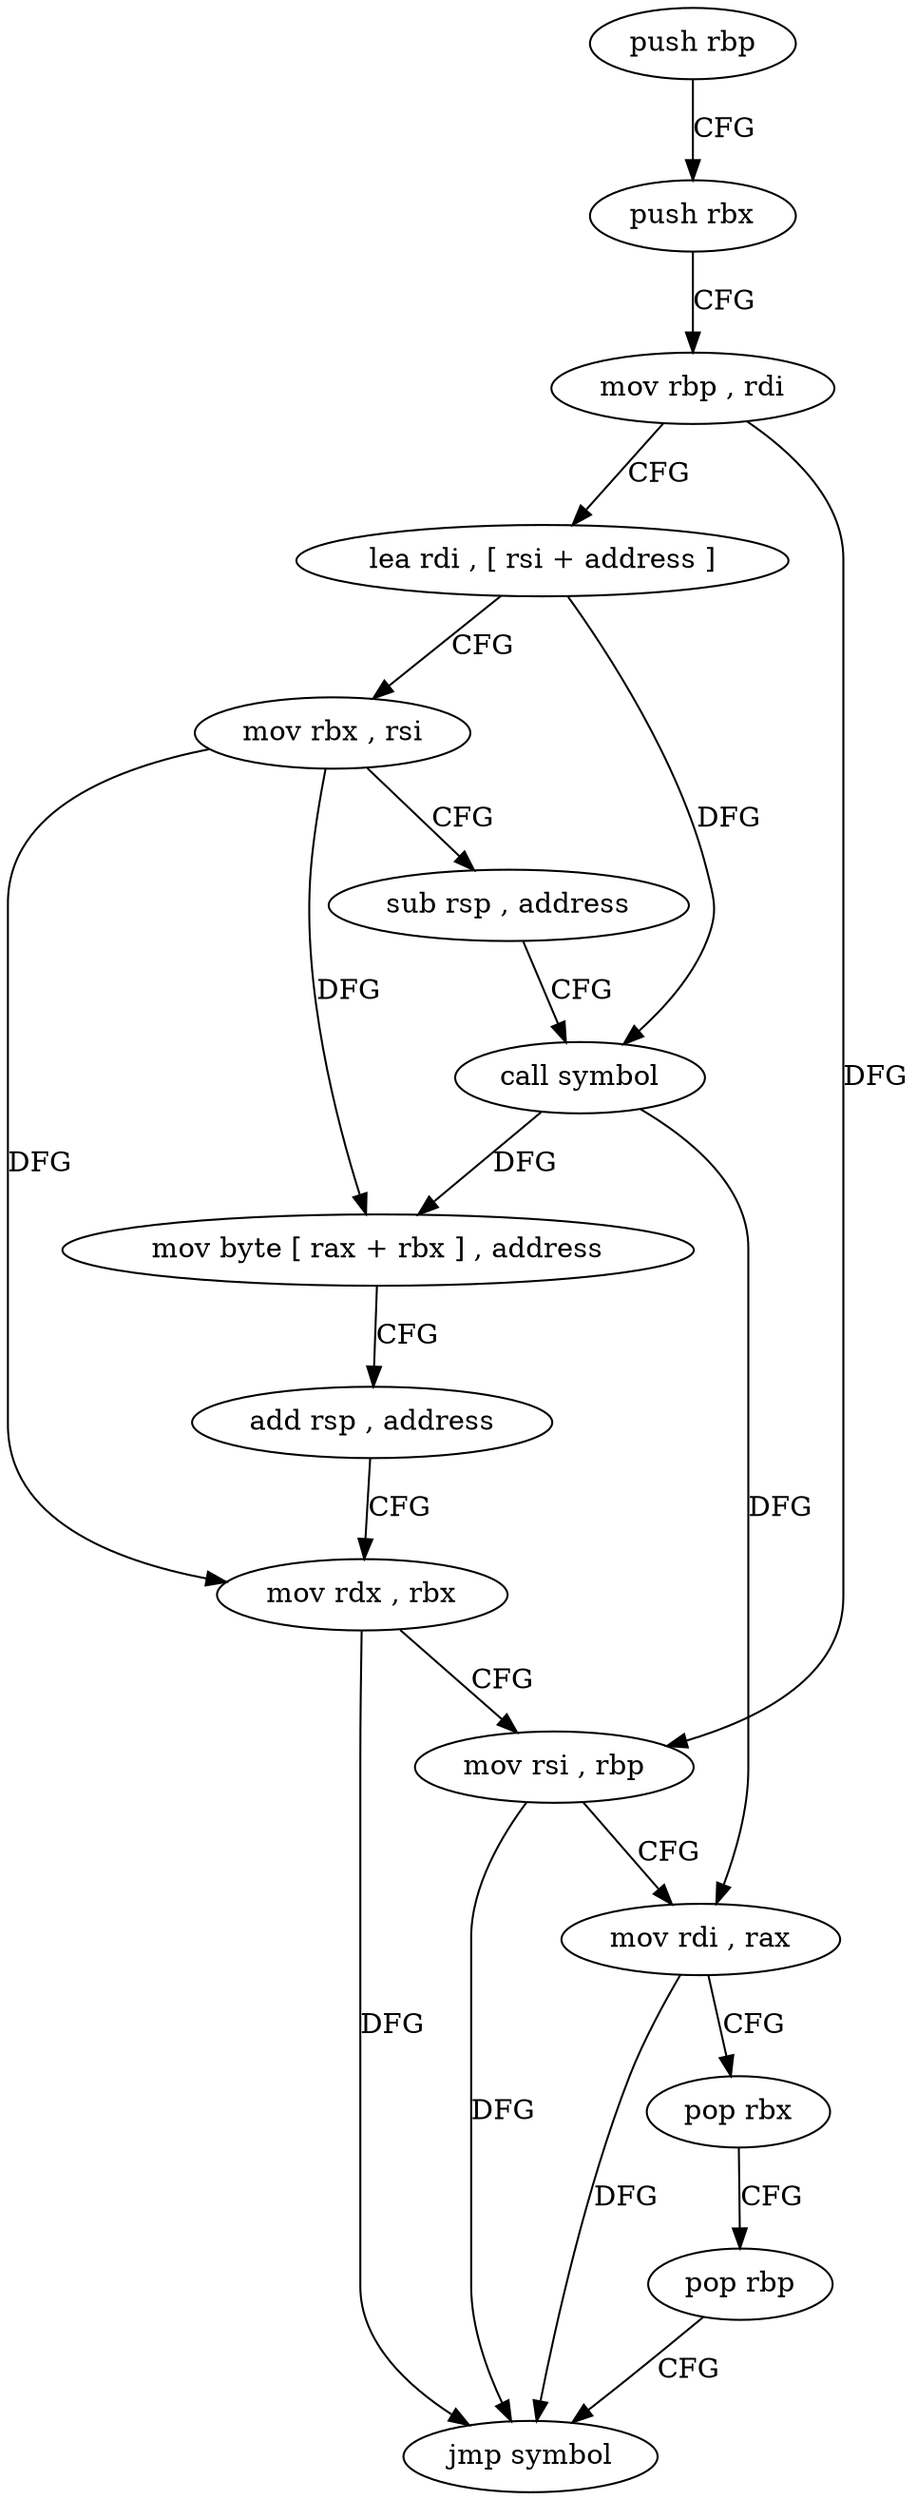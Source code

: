 digraph "func" {
"4293760" [label = "push rbp" ]
"4293761" [label = "push rbx" ]
"4293762" [label = "mov rbp , rdi" ]
"4293765" [label = "lea rdi , [ rsi + address ]" ]
"4293769" [label = "mov rbx , rsi" ]
"4293772" [label = "sub rsp , address" ]
"4293776" [label = "call symbol" ]
"4293781" [label = "mov byte [ rax + rbx ] , address" ]
"4293785" [label = "add rsp , address" ]
"4293789" [label = "mov rdx , rbx" ]
"4293792" [label = "mov rsi , rbp" ]
"4293795" [label = "mov rdi , rax" ]
"4293798" [label = "pop rbx" ]
"4293799" [label = "pop rbp" ]
"4293800" [label = "jmp symbol" ]
"4293760" -> "4293761" [ label = "CFG" ]
"4293761" -> "4293762" [ label = "CFG" ]
"4293762" -> "4293765" [ label = "CFG" ]
"4293762" -> "4293792" [ label = "DFG" ]
"4293765" -> "4293769" [ label = "CFG" ]
"4293765" -> "4293776" [ label = "DFG" ]
"4293769" -> "4293772" [ label = "CFG" ]
"4293769" -> "4293781" [ label = "DFG" ]
"4293769" -> "4293789" [ label = "DFG" ]
"4293772" -> "4293776" [ label = "CFG" ]
"4293776" -> "4293781" [ label = "DFG" ]
"4293776" -> "4293795" [ label = "DFG" ]
"4293781" -> "4293785" [ label = "CFG" ]
"4293785" -> "4293789" [ label = "CFG" ]
"4293789" -> "4293792" [ label = "CFG" ]
"4293789" -> "4293800" [ label = "DFG" ]
"4293792" -> "4293795" [ label = "CFG" ]
"4293792" -> "4293800" [ label = "DFG" ]
"4293795" -> "4293798" [ label = "CFG" ]
"4293795" -> "4293800" [ label = "DFG" ]
"4293798" -> "4293799" [ label = "CFG" ]
"4293799" -> "4293800" [ label = "CFG" ]
}
